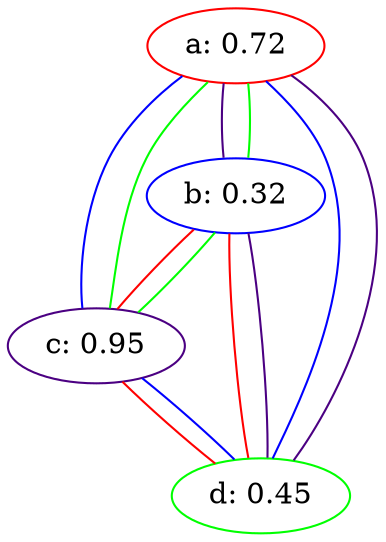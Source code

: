 graph {
    a[label="a: 0.72", color="red"]
    b[label="b: 0.32", color="blue"]
    c[label="c: 0.95", color="indigo"]
    d[label="d: 0.45", color="green"]

    edge [len=3]
    a -- b[color="indigo"]
    a -- b[color="green"]
    a -- c[color="blue"]
    a -- c[color="green"]
    a -- d[color="blue"]
    a -- d[color="indigo"]
    b -- c[color="red"]
    b -- c[color="green"]
    b -- d[color="red"]
    b -- d[color="indigo"]
    c -- d[color="red"]
    c -- d[color="blue"]
}


